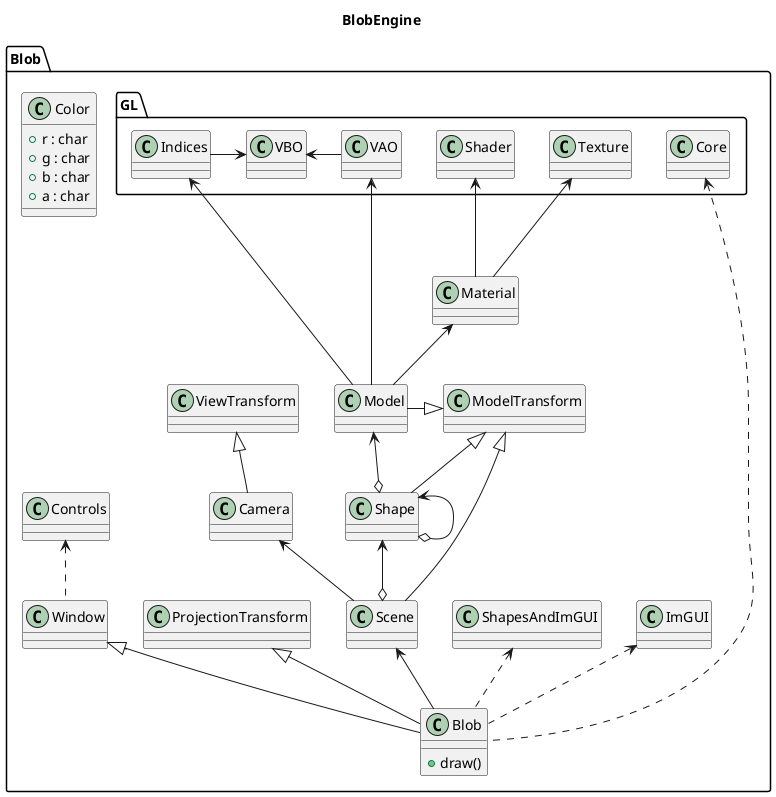 @startuml
title BlobEngine

namespace Blob {

    namespace GL {
        class Core {
        }

        'Core <.. Blob.Window
        Core <.. Blob.Blob
        VAO <-- Blob.Model
        Indices <-- Blob.Model
        Texture <-- Blob.Material
        Shader <-- Blob.Material
        VBO <-right- VAO
        VBO <-left- Indices
    }

    Material <-- Model

    Model <--o Shape
    Shape o-up-> Shape
    Shape <--o Scene

    Scene <-- Blob
    Camera <-- Scene

    ProjectionTransform <|-- Blob

    Window <|-- Blob

    class Blob {
      + draw()
    }

    ModelTransform <|-- Shape
    ModelTransform <|-- Scene
    ModelTransform <|-left- Model

    ViewTransform <|-- Camera
    Window .up.> Controls
    Blob .up.> ShapesAndImGUI
    Blob .up.> ImGUI


    class Color {
        +r : char
        +g : char
        +b : char
        +a : char
    }
}
@enduml
@startuml
title BlobEngine

title BlobEngine 2D collision

namespace Blob {

    class Object <Entity> {
    }

    EntityRegistry *-up-> Object


    namespace Collision {
        CollisionManager --> Blob.EntityRegistry
        CollisionManager .up.> HitBox
        CollisionManager .up.> Velocity


        Blob.Object o-up-> Velocity
        Blob.Object o-up-> HitBox

        class CollisionManager <System> {

        }

        class HitBox <Component> {
            + x : float
            + y : float
            + w : float
            + h : float
        }
        class Velocity <Component> {
            + dx : float
            + dy : float
        }
    }

    class Vec2f {
        + x : float
        + y : float
    }
}
@enduml
